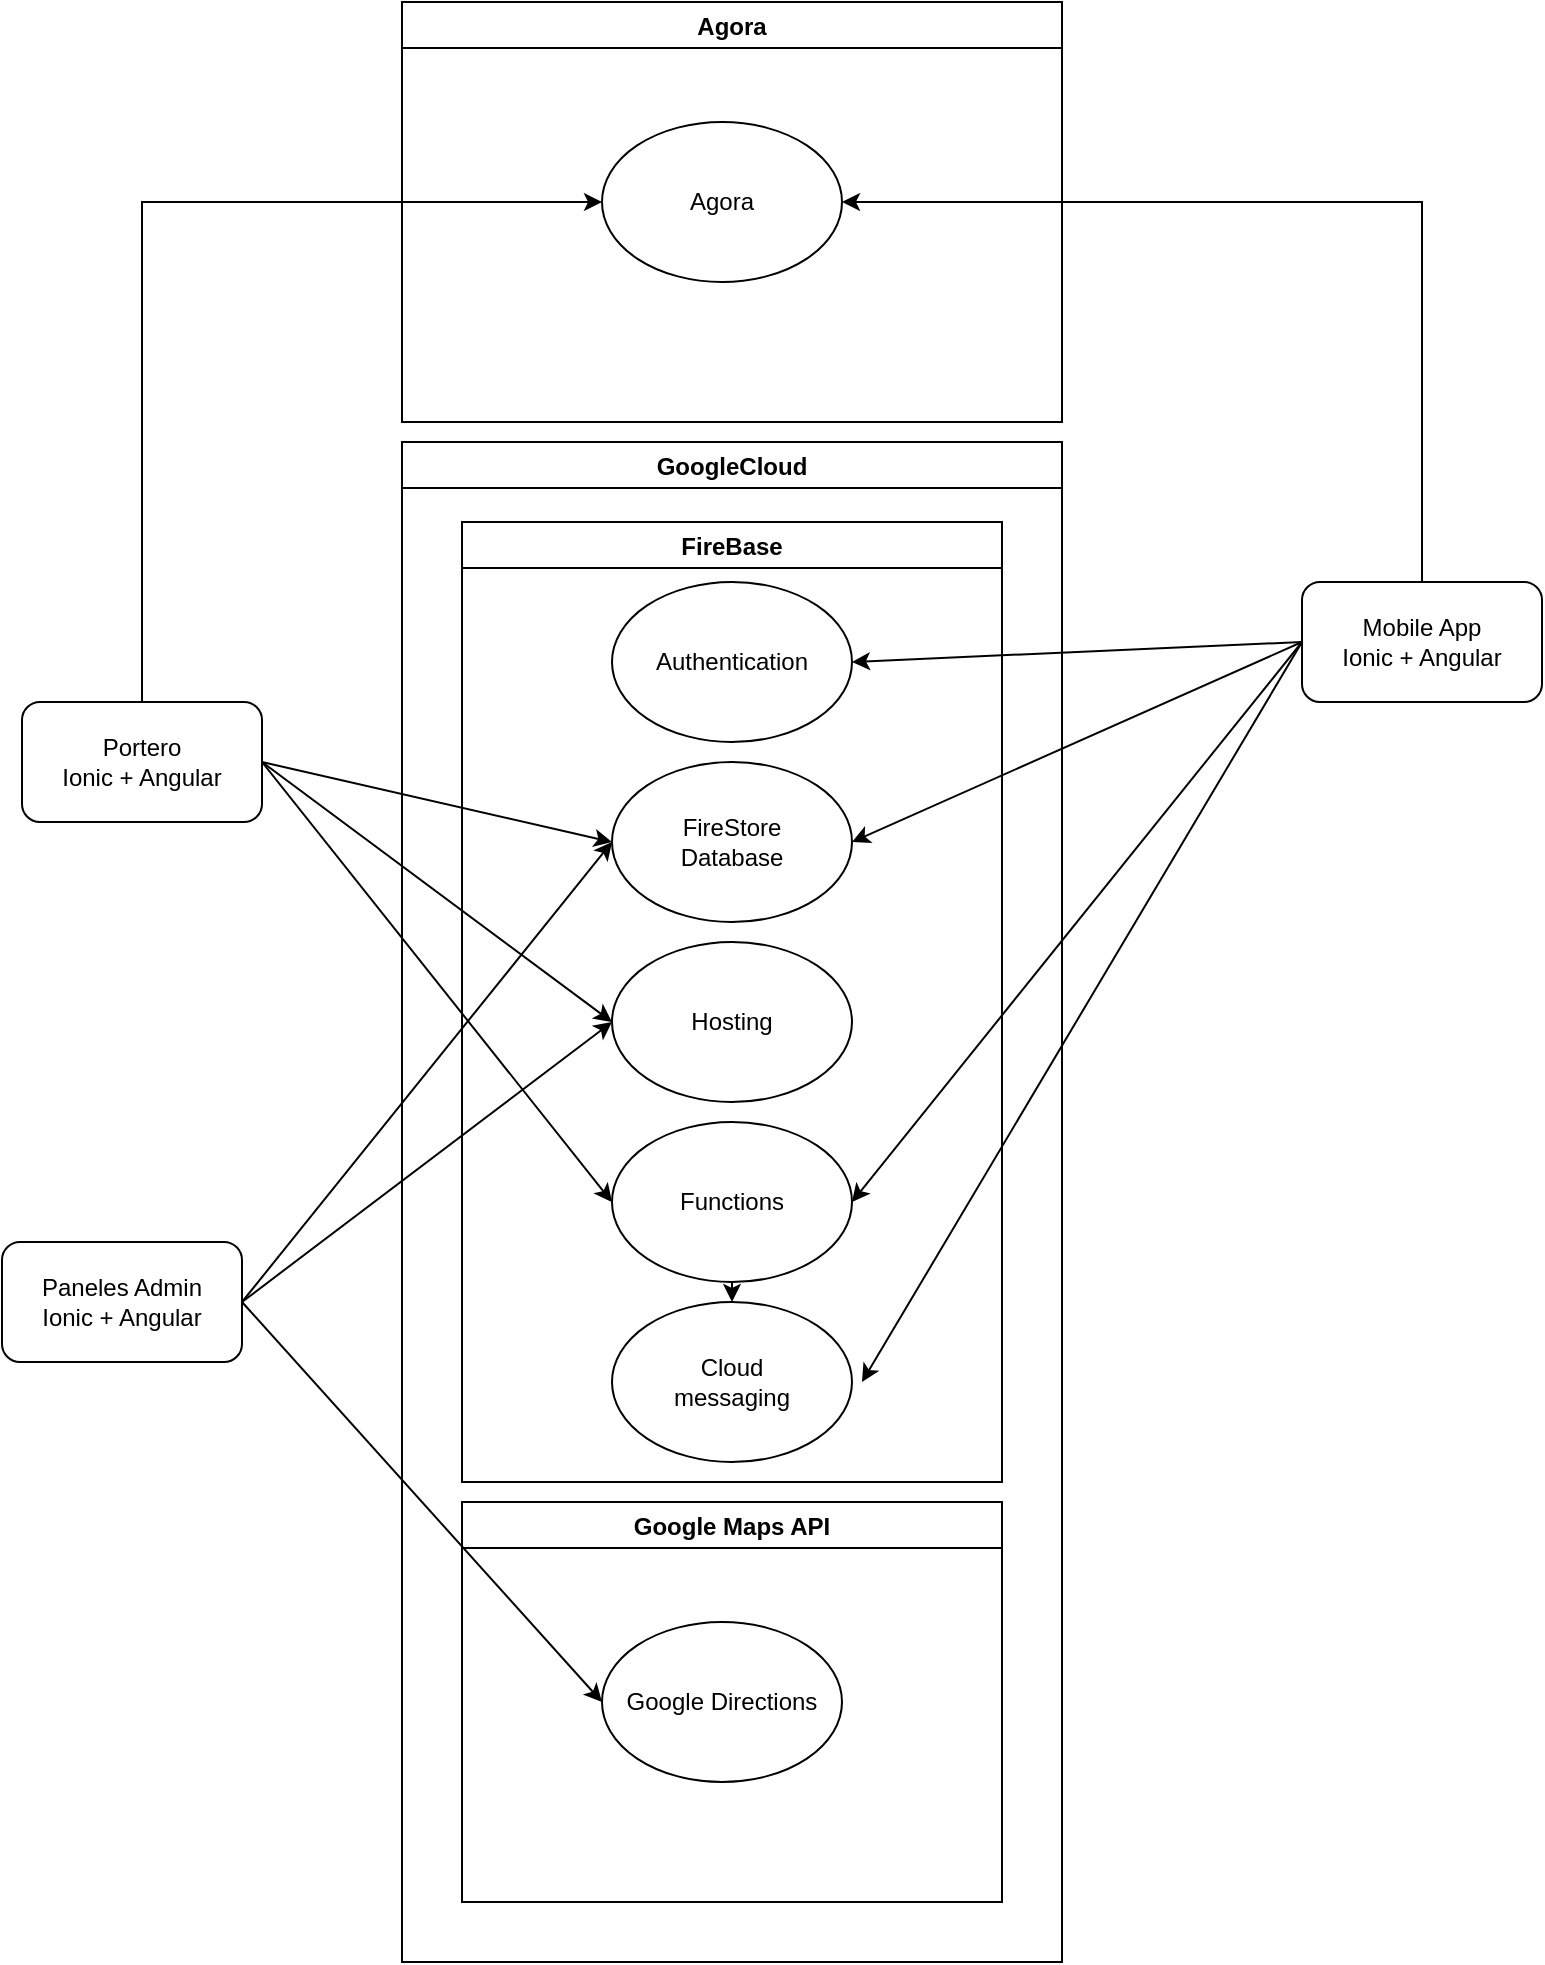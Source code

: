 <mxfile version="15.5.2" type="device"><diagram id="qizJzfAD1g29NelPPNgd" name="Page-1"><mxGraphModel dx="1886" dy="1930" grid="1" gridSize="10" guides="1" tooltips="1" connect="1" arrows="1" fold="1" page="1" pageScale="1" pageWidth="827" pageHeight="1169" math="0" shadow="0"><root><mxCell id="0"/><mxCell id="1" parent="0"/><mxCell id="IP1TQaqZCgQdAYxfY3qa-2" value="GoogleCloud" style="swimlane;align=center;" parent="1" vertex="1"><mxGeometry x="220" y="30" width="330" height="760" as="geometry"/></mxCell><mxCell id="IP1TQaqZCgQdAYxfY3qa-5" value="FireBase" style="swimlane;align=center;" parent="IP1TQaqZCgQdAYxfY3qa-2" vertex="1"><mxGeometry x="30" y="40" width="270" height="480" as="geometry"><mxRectangle x="30" y="40" width="80" height="23" as="alternateBounds"/></mxGeometry></mxCell><mxCell id="IP1TQaqZCgQdAYxfY3qa-6" value="Authentication" style="ellipse;whiteSpace=wrap;html=1;align=center;" parent="IP1TQaqZCgQdAYxfY3qa-5" vertex="1"><mxGeometry x="75" y="30" width="120" height="80" as="geometry"/></mxCell><mxCell id="IP1TQaqZCgQdAYxfY3qa-7" value="FireStore&lt;br&gt;Database" style="ellipse;whiteSpace=wrap;html=1;align=center;" parent="IP1TQaqZCgQdAYxfY3qa-5" vertex="1"><mxGeometry x="75" y="120" width="120" height="80" as="geometry"/></mxCell><mxCell id="IP1TQaqZCgQdAYxfY3qa-9" value="Hosting" style="ellipse;whiteSpace=wrap;html=1;align=center;" parent="IP1TQaqZCgQdAYxfY3qa-5" vertex="1"><mxGeometry x="75" y="210" width="120" height="80" as="geometry"/></mxCell><mxCell id="IP1TQaqZCgQdAYxfY3qa-30" style="edgeStyle=orthogonalEdgeStyle;rounded=0;orthogonalLoop=1;jettySize=auto;html=1;exitX=0.5;exitY=1;exitDx=0;exitDy=0;entryX=0.5;entryY=0;entryDx=0;entryDy=0;" parent="IP1TQaqZCgQdAYxfY3qa-5" source="IP1TQaqZCgQdAYxfY3qa-10" target="IP1TQaqZCgQdAYxfY3qa-11" edge="1"><mxGeometry relative="1" as="geometry"/></mxCell><mxCell id="IP1TQaqZCgQdAYxfY3qa-10" value="Functions" style="ellipse;whiteSpace=wrap;html=1;align=center;" parent="IP1TQaqZCgQdAYxfY3qa-5" vertex="1"><mxGeometry x="75" y="300" width="120" height="80" as="geometry"/></mxCell><mxCell id="IP1TQaqZCgQdAYxfY3qa-11" value="Cloud&lt;br&gt;messaging" style="ellipse;whiteSpace=wrap;html=1;align=center;" parent="IP1TQaqZCgQdAYxfY3qa-5" vertex="1"><mxGeometry x="75" y="390" width="120" height="80" as="geometry"/></mxCell><mxCell id="IP1TQaqZCgQdAYxfY3qa-14" value="Google Maps API" style="swimlane;align=center;startSize=23;" parent="IP1TQaqZCgQdAYxfY3qa-2" vertex="1"><mxGeometry x="30" y="530" width="270" height="200" as="geometry"/></mxCell><mxCell id="IP1TQaqZCgQdAYxfY3qa-15" value="Google Directions" style="ellipse;whiteSpace=wrap;html=1;align=center;" parent="IP1TQaqZCgQdAYxfY3qa-14" vertex="1"><mxGeometry x="70" y="60" width="120" height="80" as="geometry"/></mxCell><mxCell id="IP1TQaqZCgQdAYxfY3qa-20" style="rounded=0;orthogonalLoop=1;jettySize=auto;html=1;exitX=1;exitY=0.5;exitDx=0;exitDy=0;entryX=0;entryY=0.5;entryDx=0;entryDy=0;" parent="1" source="IP1TQaqZCgQdAYxfY3qa-16" target="IP1TQaqZCgQdAYxfY3qa-7" edge="1"><mxGeometry relative="1" as="geometry"><mxPoint x="210" y="220" as="targetPoint"/></mxGeometry></mxCell><mxCell id="nTktdemXsA5I3ff1YeD7-5" style="edgeStyle=orthogonalEdgeStyle;rounded=0;orthogonalLoop=1;jettySize=auto;html=1;exitX=0.5;exitY=0;exitDx=0;exitDy=0;entryX=0;entryY=0.5;entryDx=0;entryDy=0;" edge="1" parent="1" source="IP1TQaqZCgQdAYxfY3qa-16" target="nTktdemXsA5I3ff1YeD7-2"><mxGeometry relative="1" as="geometry"/></mxCell><mxCell id="IP1TQaqZCgQdAYxfY3qa-16" value="Portero&lt;br&gt;Ionic + Angular" style="rounded=1;whiteSpace=wrap;html=1;align=center;" parent="1" vertex="1"><mxGeometry x="30" y="160" width="120" height="60" as="geometry"/></mxCell><mxCell id="IP1TQaqZCgQdAYxfY3qa-21" value="" style="endArrow=classic;html=1;rounded=0;exitX=0;exitY=0.5;exitDx=0;exitDy=0;entryX=1;entryY=0.5;entryDx=0;entryDy=0;" parent="1" source="IP1TQaqZCgQdAYxfY3qa-27" target="IP1TQaqZCgQdAYxfY3qa-6" edge="1"><mxGeometry width="50" height="50" relative="1" as="geometry"><mxPoint x="600" y="150" as="sourcePoint"/><mxPoint x="670" y="200" as="targetPoint"/></mxGeometry></mxCell><mxCell id="IP1TQaqZCgQdAYxfY3qa-22" value="" style="endArrow=classic;html=1;rounded=0;entryX=1;entryY=0.5;entryDx=0;entryDy=0;" parent="1" target="IP1TQaqZCgQdAYxfY3qa-7" edge="1"><mxGeometry width="50" height="50" relative="1" as="geometry"><mxPoint x="670" y="130" as="sourcePoint"/><mxPoint x="630" y="310" as="targetPoint"/></mxGeometry></mxCell><mxCell id="IP1TQaqZCgQdAYxfY3qa-24" value="" style="endArrow=classic;html=1;rounded=0;entryX=0;entryY=0.5;entryDx=0;entryDy=0;exitX=1;exitY=0.5;exitDx=0;exitDy=0;" parent="1" source="IP1TQaqZCgQdAYxfY3qa-16" target="IP1TQaqZCgQdAYxfY3qa-9" edge="1"><mxGeometry width="50" height="50" relative="1" as="geometry"><mxPoint x="140" y="270" as="sourcePoint"/><mxPoint x="105" y="350" as="targetPoint"/></mxGeometry></mxCell><mxCell id="IP1TQaqZCgQdAYxfY3qa-25" value="" style="endArrow=classic;html=1;rounded=0;entryX=0;entryY=0.5;entryDx=0;entryDy=0;exitX=1;exitY=0.5;exitDx=0;exitDy=0;" parent="1" source="IP1TQaqZCgQdAYxfY3qa-16" target="IP1TQaqZCgQdAYxfY3qa-10" edge="1"><mxGeometry width="50" height="50" relative="1" as="geometry"><mxPoint x="140" y="270" as="sourcePoint"/><mxPoint x="365" y="360" as="targetPoint"/></mxGeometry></mxCell><mxCell id="nTktdemXsA5I3ff1YeD7-4" style="edgeStyle=orthogonalEdgeStyle;rounded=0;orthogonalLoop=1;jettySize=auto;html=1;exitX=0.5;exitY=0;exitDx=0;exitDy=0;entryX=1;entryY=0.5;entryDx=0;entryDy=0;" edge="1" parent="1" source="IP1TQaqZCgQdAYxfY3qa-27" target="nTktdemXsA5I3ff1YeD7-2"><mxGeometry relative="1" as="geometry"/></mxCell><mxCell id="IP1TQaqZCgQdAYxfY3qa-27" value="Mobile App&lt;br&gt;Ionic + Angular" style="rounded=1;whiteSpace=wrap;html=1;align=center;" parent="1" vertex="1"><mxGeometry x="670" y="100" width="120" height="60" as="geometry"/></mxCell><mxCell id="IP1TQaqZCgQdAYxfY3qa-28" value="" style="endArrow=classic;html=1;rounded=0;entryX=1;entryY=0.5;entryDx=0;entryDy=0;" parent="1" target="IP1TQaqZCgQdAYxfY3qa-10" edge="1"><mxGeometry width="50" height="50" relative="1" as="geometry"><mxPoint x="670" y="130" as="sourcePoint"/><mxPoint x="455" y="240" as="targetPoint"/></mxGeometry></mxCell><mxCell id="IP1TQaqZCgQdAYxfY3qa-29" value="" style="endArrow=classic;html=1;rounded=0;" parent="1" edge="1"><mxGeometry width="50" height="50" relative="1" as="geometry"><mxPoint x="670" y="130" as="sourcePoint"/><mxPoint x="450" y="500" as="targetPoint"/></mxGeometry></mxCell><mxCell id="IP1TQaqZCgQdAYxfY3qa-33" style="rounded=0;orthogonalLoop=1;jettySize=auto;html=1;exitX=1;exitY=0.5;exitDx=0;exitDy=0;entryX=0;entryY=0.5;entryDx=0;entryDy=0;" parent="1" source="IP1TQaqZCgQdAYxfY3qa-32" target="IP1TQaqZCgQdAYxfY3qa-15" edge="1"><mxGeometry relative="1" as="geometry"/></mxCell><mxCell id="IP1TQaqZCgQdAYxfY3qa-32" value="Paneles Admin&lt;br&gt;Ionic + Angular" style="rounded=1;whiteSpace=wrap;html=1;align=center;" parent="1" vertex="1"><mxGeometry x="20" y="430" width="120" height="60" as="geometry"/></mxCell><mxCell id="IP1TQaqZCgQdAYxfY3qa-34" style="rounded=0;orthogonalLoop=1;jettySize=auto;html=1;exitX=1;exitY=0.5;exitDx=0;exitDy=0;entryX=0;entryY=0.5;entryDx=0;entryDy=0;" parent="1" source="IP1TQaqZCgQdAYxfY3qa-32" target="IP1TQaqZCgQdAYxfY3qa-9" edge="1"><mxGeometry relative="1" as="geometry"><mxPoint x="150" y="470" as="sourcePoint"/><mxPoint x="330" y="670" as="targetPoint"/></mxGeometry></mxCell><mxCell id="IP1TQaqZCgQdAYxfY3qa-35" style="rounded=0;orthogonalLoop=1;jettySize=auto;html=1;exitX=1;exitY=0.5;exitDx=0;exitDy=0;entryX=0;entryY=0.5;entryDx=0;entryDy=0;" parent="1" source="IP1TQaqZCgQdAYxfY3qa-32" target="IP1TQaqZCgQdAYxfY3qa-7" edge="1"><mxGeometry relative="1" as="geometry"><mxPoint x="150" y="470" as="sourcePoint"/><mxPoint x="335" y="330" as="targetPoint"/></mxGeometry></mxCell><mxCell id="nTktdemXsA5I3ff1YeD7-1" value="Agora" style="swimlane;align=center;startSize=23;" vertex="1" parent="1"><mxGeometry x="220" y="-190" width="330" height="210" as="geometry"/></mxCell><mxCell id="nTktdemXsA5I3ff1YeD7-2" value="Agora" style="ellipse;whiteSpace=wrap;html=1;align=center;" vertex="1" parent="nTktdemXsA5I3ff1YeD7-1"><mxGeometry x="100" y="60" width="120" height="80" as="geometry"/></mxCell></root></mxGraphModel></diagram></mxfile>